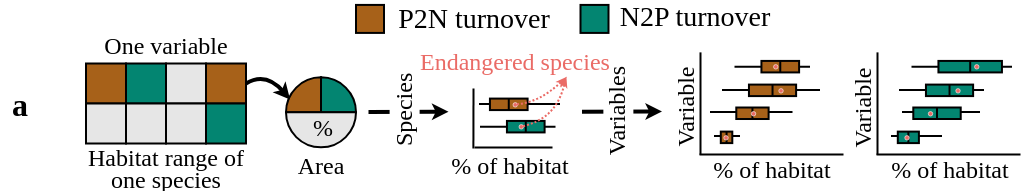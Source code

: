 <mxfile version="26.2.15">
  <diagram name="Page-1" id="c7558073-3199-34d8-9f00-42111426c3f3">
    <mxGraphModel dx="702" dy="492" grid="1" gridSize="10" guides="1" tooltips="1" connect="1" arrows="1" fold="1" page="1" pageScale="1" pageWidth="826" pageHeight="1169" background="none" math="0" shadow="0">
      <root>
        <mxCell id="0" />
        <mxCell id="1" parent="0" />
        <mxCell id="JVSTVVGn9j7_Rl-9eGPp-84" value="" style="endArrow=none;html=1;rounded=0;" parent="1" edge="1">
          <mxGeometry width="50" height="50" relative="1" as="geometry">
            <mxPoint x="389.5" y="141.0" as="sourcePoint" />
            <mxPoint x="430" y="141" as="targetPoint" />
          </mxGeometry>
        </mxCell>
        <mxCell id="t9Jcl4g-q7xanhM5zm8e-96" value="" style="whiteSpace=wrap;html=1;aspect=fixed;fillColor=light-dark(#a76119, #272727);fontFamily=Merriweather;" parent="1" vertex="1">
          <mxGeometry x="193" y="120.75" width="20" height="20" as="geometry" />
        </mxCell>
        <mxCell id="t9Jcl4g-q7xanhM5zm8e-97" value="" style="whiteSpace=wrap;html=1;aspect=fixed;fillColor=#038571;fontFamily=Merriweather;" parent="1" vertex="1">
          <mxGeometry x="213" y="120.75" width="20" height="20" as="geometry" />
        </mxCell>
        <mxCell id="t9Jcl4g-q7xanhM5zm8e-98" value="" style="whiteSpace=wrap;html=1;aspect=fixed;fillColor=#E6E6E6;fontFamily=Merriweather;" parent="1" vertex="1">
          <mxGeometry x="233" y="120.75" width="20" height="20" as="geometry" />
        </mxCell>
        <mxCell id="t9Jcl4g-q7xanhM5zm8e-99" value="" style="whiteSpace=wrap;html=1;aspect=fixed;fillColor=#A76119;fontFamily=Merriweather;" parent="1" vertex="1">
          <mxGeometry x="253" y="120.75" width="20" height="20" as="geometry" />
        </mxCell>
        <mxCell id="t9Jcl4g-q7xanhM5zm8e-101" value="" style="whiteSpace=wrap;html=1;aspect=fixed;fillColor=#E6E6E6;fontFamily=Merriweather;" parent="1" vertex="1">
          <mxGeometry x="193" y="140.75" width="20" height="20" as="geometry" />
        </mxCell>
        <mxCell id="t9Jcl4g-q7xanhM5zm8e-102" value="" style="whiteSpace=wrap;html=1;aspect=fixed;fillColor=#E6E6E6;fontFamily=Merriweather;" parent="1" vertex="1">
          <mxGeometry x="213" y="140.75" width="20" height="20" as="geometry" />
        </mxCell>
        <mxCell id="t9Jcl4g-q7xanhM5zm8e-103" value="" style="whiteSpace=wrap;html=1;aspect=fixed;fillColor=#E6E6E6;fontFamily=Merriweather;" parent="1" vertex="1">
          <mxGeometry x="233" y="140.75" width="20" height="20" as="geometry" />
        </mxCell>
        <mxCell id="t9Jcl4g-q7xanhM5zm8e-104" value="" style="whiteSpace=wrap;html=1;aspect=fixed;fillColor=#038571;fontFamily=Merriweather;" parent="1" vertex="1">
          <mxGeometry x="253" y="140.75" width="20" height="20" as="geometry" />
        </mxCell>
        <mxCell id="t9Jcl4g-q7xanhM5zm8e-111" value="" style="whiteSpace=wrap;html=1;aspect=fixed;fillColor=light-dark(#a76119, #272727);fontFamily=Merriweather;" parent="1" vertex="1">
          <mxGeometry x="328" y="91.46" width="14" height="14" as="geometry" />
        </mxCell>
        <mxCell id="t9Jcl4g-q7xanhM5zm8e-112" value="" style="whiteSpace=wrap;html=1;aspect=fixed;fillColor=#038571;fontFamily=Merriweather;" parent="1" vertex="1">
          <mxGeometry x="440.25" y="91.46" width="14" height="14" as="geometry" />
        </mxCell>
        <mxCell id="t9Jcl4g-q7xanhM5zm8e-113" value="P2N turnover" style="text;html=1;align=center;verticalAlign=middle;whiteSpace=wrap;rounded=0;fontFamily=Merriweather;fontSize=14;" parent="1" vertex="1">
          <mxGeometry x="344.39" y="95.46" width="85.61" height="8" as="geometry" />
        </mxCell>
        <mxCell id="t9Jcl4g-q7xanhM5zm8e-114" value="N2P turnover" style="text;html=1;align=center;verticalAlign=middle;whiteSpace=wrap;rounded=0;fontFamily=Merriweather;fontSize=14;" parent="1" vertex="1">
          <mxGeometry x="454.53" y="94.46" width="84.61" height="8" as="geometry" />
        </mxCell>
        <mxCell id="t9Jcl4g-q7xanhM5zm8e-116" value="&lt;div style=&quot;line-height: 90%;&quot;&gt;Habitat range of one species&lt;/div&gt;" style="text;align=center;verticalAlign=middle;rounded=0;fontFamily=Merriweather;spacing=2;horizontal=1;whiteSpace=wrap;html=1;imageHeight=24;imageWidth=24;strokeOpacity=100;arcSize=12;" parent="1" vertex="1">
          <mxGeometry x="193" y="161.75" width="80" height="22" as="geometry" />
        </mxCell>
        <mxCell id="t9Jcl4g-q7xanhM5zm8e-122" value="" style="endArrow=none;html=1;rounded=0;" parent="1" edge="1">
          <mxGeometry width="50" height="50" relative="1" as="geometry">
            <mxPoint x="387.25" y="162.75" as="sourcePoint" />
            <mxPoint x="426.25" y="162.75" as="targetPoint" />
          </mxGeometry>
        </mxCell>
        <mxCell id="t9Jcl4g-q7xanhM5zm8e-123" value="" style="endArrow=none;html=1;rounded=0;exitX=0.231;exitY=-0.23;exitDx=0;exitDy=0;exitPerimeter=0;" parent="1" source="t9Jcl4g-q7xanhM5zm8e-137" edge="1">
          <mxGeometry width="50" height="50" relative="1" as="geometry">
            <mxPoint x="386.75" y="156.88" as="sourcePoint" />
            <mxPoint x="386.75" y="133.25" as="targetPoint" />
          </mxGeometry>
        </mxCell>
        <mxCell id="t9Jcl4g-q7xanhM5zm8e-125" value="" style="rounded=0;whiteSpace=wrap;html=1;spacing=2;fillColor=light-dark(#A76119,#272727);strokeColor=default;rotation=90;" parent="1" vertex="1">
          <mxGeometry x="401.51" y="131.75" width="5.75" height="18.83" as="geometry" />
        </mxCell>
        <mxCell id="t9Jcl4g-q7xanhM5zm8e-137" value="% of habitat" style="text;html=1;align=center;verticalAlign=middle;whiteSpace=wrap;rounded=0;fontFamily=Merriweather;rotation=0;" parent="1" vertex="1">
          <mxGeometry x="371.51" y="166" width="65.75" height="12" as="geometry" />
        </mxCell>
        <mxCell id="t9Jcl4g-q7xanhM5zm8e-147" value="" style="verticalLabelPosition=bottom;verticalAlign=top;html=1;shape=mxgraph.basic.pie;startAngle=0.75;endAngle=0;fillColor=#A76119;strokeWidth=1;" parent="1" vertex="1">
          <mxGeometry x="293" y="127.68" width="35" height="35" as="geometry" />
        </mxCell>
        <mxCell id="t9Jcl4g-q7xanhM5zm8e-148" value="" style="verticalLabelPosition=bottom;verticalAlign=top;html=1;shape=mxgraph.basic.pie;startAngle=0;endAngle=0.25;fillColor=#038571;strokeWidth=1;" parent="1" vertex="1">
          <mxGeometry x="293" y="127.68" width="35" height="35" as="geometry" />
        </mxCell>
        <mxCell id="t9Jcl4g-q7xanhM5zm8e-149" value="" style="verticalLabelPosition=bottom;verticalAlign=top;html=1;shape=mxgraph.basic.pie;startAngle=0.25;endAngle=0.75;fillColor=#E6E6E6;strokeWidth=1;" parent="1" vertex="1">
          <mxGeometry x="293" y="127.68" width="35" height="35" as="geometry" />
        </mxCell>
        <mxCell id="t9Jcl4g-q7xanhM5zm8e-151" value="%" style="text;html=1;align=center;verticalAlign=middle;whiteSpace=wrap;rounded=0;fontFamily=Merriweather;" parent="1" vertex="1">
          <mxGeometry x="295" y="147.18" width="33" height="12" as="geometry" />
        </mxCell>
        <mxCell id="t9Jcl4g-q7xanhM5zm8e-153" value="" style="endArrow=classic;html=1;rounded=0;strokeWidth=2;endSize=2;startSize=2;" parent="1" edge="1">
          <mxGeometry width="50" height="50" relative="1" as="geometry">
            <mxPoint x="441" y="144.85" as="sourcePoint" />
            <mxPoint x="481" y="144.76" as="targetPoint" />
          </mxGeometry>
        </mxCell>
        <mxCell id="t9Jcl4g-q7xanhM5zm8e-154" value="&lt;font style=&quot;font-size: 12px;&quot; face=&quot;Merriweather&quot;&gt;Variables&lt;/font&gt;" style="edgeLabel;html=1;align=center;verticalAlign=middle;resizable=0;points=[];rotation=-90;" parent="t9Jcl4g-q7xanhM5zm8e-153" vertex="1" connectable="0">
          <mxGeometry x="-0.204" y="-1" relative="1" as="geometry">
            <mxPoint x="1" y="-1" as="offset" />
          </mxGeometry>
        </mxCell>
        <mxCell id="t9Jcl4g-q7xanhM5zm8e-157" value="" style="curved=1;endArrow=classic;html=1;rounded=0;endSize=2;startSize=2;strokeWidth=2;entryX=0.058;entryY=0.318;entryDx=0;entryDy=0;entryPerimeter=0;exitX=1;exitY=0.5;exitDx=0;exitDy=0;" parent="1" source="t9Jcl4g-q7xanhM5zm8e-99" target="t9Jcl4g-q7xanhM5zm8e-147" edge="1">
          <mxGeometry width="50" height="50" relative="1" as="geometry">
            <mxPoint x="273" y="125.75" as="sourcePoint" />
            <mxPoint x="302.94" y="129.5" as="targetPoint" />
            <Array as="points">
              <mxPoint x="283" y="124.75" />
            </Array>
          </mxGeometry>
        </mxCell>
        <mxCell id="t9Jcl4g-q7xanhM5zm8e-161" value="&lt;div style=&quot;line-height: 90%;&quot;&gt;Endangered species&lt;/div&gt;" style="text;html=1;align=left;verticalAlign=middle;whiteSpace=wrap;rounded=0;fontFamily=Merriweather;fontColor=#EA6B66;" parent="1" vertex="1">
          <mxGeometry x="358.32" y="112.92" width="99.68" height="14.75" as="geometry" />
        </mxCell>
        <mxCell id="t9Jcl4g-q7xanhM5zm8e-163" value="" style="endArrow=none;html=1;rounded=0;" parent="1" edge="1">
          <mxGeometry width="50" height="50" relative="1" as="geometry">
            <mxPoint x="500.25" y="166.37" as="sourcePoint" />
            <mxPoint x="500.25" y="115.19" as="targetPoint" />
          </mxGeometry>
        </mxCell>
        <mxCell id="t9Jcl4g-q7xanhM5zm8e-173" value="Variable" style="text;html=1;align=center;verticalAlign=middle;whiteSpace=wrap;rounded=0;fontFamily=Merriweather;rotation=-90;" parent="1" vertex="1">
          <mxGeometry x="472.75" y="137.3" width="40" height="10.43" as="geometry" />
        </mxCell>
        <mxCell id="t9Jcl4g-q7xanhM5zm8e-174" value="" style="endArrow=none;html=1;rounded=0;exitX=0;exitY=0;exitDx=0;exitDy=0;" parent="1" edge="1">
          <mxGeometry width="50" height="50" relative="1" as="geometry">
            <mxPoint x="499.75" y="166.19" as="sourcePoint" />
            <mxPoint x="571.75" y="166.19" as="targetPoint" />
          </mxGeometry>
        </mxCell>
        <mxCell id="evcmtG2pBrmlfLZdstya-1" value="Area" style="text;html=1;align=center;verticalAlign=middle;whiteSpace=wrap;rounded=0;fontFamily=Merriweather;" parent="1" vertex="1">
          <mxGeometry x="296.25" y="165.75" width="28.5" height="12" as="geometry" />
        </mxCell>
        <mxCell id="JVSTVVGn9j7_Rl-9eGPp-77" value="" style="endArrow=classic;html=1;rounded=0;strokeWidth=2;endSize=2;startSize=2;" parent="1" edge="1">
          <mxGeometry width="50" height="50" relative="1" as="geometry">
            <mxPoint x="334.25" y="144.98" as="sourcePoint" />
            <mxPoint x="374.25" y="144.89" as="targetPoint" />
          </mxGeometry>
        </mxCell>
        <mxCell id="JVSTVVGn9j7_Rl-9eGPp-78" value="&lt;font style=&quot;font-size: 12px;&quot; face=&quot;Merriweather&quot;&gt;Species&lt;/font&gt;" style="edgeLabel;html=1;align=center;verticalAlign=middle;resizable=0;points=[];rotation=-90;" parent="JVSTVVGn9j7_Rl-9eGPp-77" vertex="1" connectable="0">
          <mxGeometry x="-0.204" y="-1" relative="1" as="geometry">
            <mxPoint x="1" y="-1" as="offset" />
          </mxGeometry>
        </mxCell>
        <mxCell id="JVSTVVGn9j7_Rl-9eGPp-82" value="One variable" style="text;html=1;align=center;verticalAlign=middle;whiteSpace=wrap;rounded=0;fontFamily=Merriweather;" parent="1" vertex="1">
          <mxGeometry x="199.19" y="106.46" width="67.62" height="12" as="geometry" />
        </mxCell>
        <mxCell id="JVSTVVGn9j7_Rl-9eGPp-85" value="" style="endArrow=none;html=1;rounded=0;entryX=0;entryY=0.5;entryDx=0;entryDy=0;exitX=1;exitY=0.5;exitDx=0;exitDy=0;" parent="1" source="t9Jcl4g-q7xanhM5zm8e-125" target="t9Jcl4g-q7xanhM5zm8e-125" edge="1">
          <mxGeometry width="50" height="50" relative="1" as="geometry">
            <mxPoint x="398.38" y="170.75" as="sourcePoint" />
            <mxPoint x="398.38" y="130.32" as="targetPoint" />
          </mxGeometry>
        </mxCell>
        <mxCell id="JVSTVVGn9j7_Rl-9eGPp-87" value="" style="endArrow=none;html=1;rounded=0;" parent="1" edge="1">
          <mxGeometry width="50" height="50" relative="1" as="geometry">
            <mxPoint x="390" y="152.33" as="sourcePoint" />
            <mxPoint x="427.75" y="152.33" as="targetPoint" />
          </mxGeometry>
        </mxCell>
        <mxCell id="JVSTVVGn9j7_Rl-9eGPp-88" value="" style="rounded=0;whiteSpace=wrap;html=1;spacing=2;fillColor=light-dark(#038571,#272727);strokeColor=default;rotation=90;" parent="1" vertex="1">
          <mxGeometry x="410.01" y="142.92" width="5.75" height="18.83" as="geometry" />
        </mxCell>
        <mxCell id="JVSTVVGn9j7_Rl-9eGPp-89" value="" style="endArrow=none;html=1;rounded=0;entryX=0;entryY=0.5;entryDx=0;entryDy=0;exitX=1;exitY=0.5;exitDx=0;exitDy=0;" parent="1" source="JVSTVVGn9j7_Rl-9eGPp-88" target="JVSTVVGn9j7_Rl-9eGPp-88" edge="1">
          <mxGeometry width="50" height="50" relative="1" as="geometry">
            <mxPoint x="406.88" y="181.92" as="sourcePoint" />
            <mxPoint x="406.88" y="141.49" as="targetPoint" />
          </mxGeometry>
        </mxCell>
        <mxCell id="JVSTVVGn9j7_Rl-9eGPp-91" value="" style="ellipse;whiteSpace=wrap;html=1;aspect=fixed;strokeColor=#FFFFFF;fillColor=#EA6B66;strokeWidth=0.3;fontColor=#EA6B66;" parent="1" vertex="1">
          <mxGeometry x="406.25" y="140.04" width="2.25" height="2.25" as="geometry" />
        </mxCell>
        <mxCell id="JVSTVVGn9j7_Rl-9eGPp-92" value="" style="ellipse;whiteSpace=wrap;html=1;aspect=fixed;strokeColor=#FFFFFF;fillColor=#EA6B66;strokeWidth=0.3;fontColor=#EA6B66;" parent="1" vertex="1">
          <mxGeometry x="409.25" y="151.04" width="2.25" height="2.25" as="geometry" />
        </mxCell>
        <mxCell id="JVSTVVGn9j7_Rl-9eGPp-98" value="% of habitat" style="text;html=1;align=center;verticalAlign=middle;whiteSpace=wrap;rounded=0;fontFamily=Merriweather;rotation=0;" parent="1" vertex="1">
          <mxGeometry x="503.25" y="168.19" width="65.75" height="12" as="geometry" />
        </mxCell>
        <mxCell id="JVSTVVGn9j7_Rl-9eGPp-100" value="" style="curved=1;endArrow=classicThin;html=1;rounded=0;entryX=0.75;entryY=1;entryDx=0;entryDy=0;exitX=1;exitY=0.5;exitDx=0;exitDy=0;endSize=2;startSize=2;endFill=0;dashed=1;dashPattern=1 1;strokeColor=#EA6B66;" parent="1" source="JVSTVVGn9j7_Rl-9eGPp-91" target="t9Jcl4g-q7xanhM5zm8e-161" edge="1">
          <mxGeometry width="50" height="50" relative="1" as="geometry">
            <mxPoint x="390" y="180" as="sourcePoint" />
            <mxPoint x="440" y="130" as="targetPoint" />
            <Array as="points">
              <mxPoint x="420" y="140" />
            </Array>
          </mxGeometry>
        </mxCell>
        <mxCell id="JVSTVVGn9j7_Rl-9eGPp-102" value="" style="curved=1;endArrow=classicThin;html=1;rounded=0;entryX=0.75;entryY=1;entryDx=0;entryDy=0;exitX=1;exitY=0.5;exitDx=0;exitDy=0;endSize=2;startSize=2;endFill=0;dashed=1;dashPattern=1 1;strokeColor=#EA6B66;" parent="1" source="JVSTVVGn9j7_Rl-9eGPp-92" target="t9Jcl4g-q7xanhM5zm8e-161" edge="1">
          <mxGeometry width="50" height="50" relative="1" as="geometry">
            <mxPoint x="419" y="151" as="sourcePoint" />
            <mxPoint x="425" y="135" as="targetPoint" />
            <Array as="points">
              <mxPoint x="420" y="150" />
              <mxPoint x="430" y="140" />
            </Array>
          </mxGeometry>
        </mxCell>
        <mxCell id="JVSTVVGn9j7_Rl-9eGPp-103" value="" style="endArrow=none;html=1;rounded=0;" parent="1" edge="1">
          <mxGeometry width="50" height="50" relative="1" as="geometry">
            <mxPoint x="517.25" y="122.33" as="sourcePoint" />
            <mxPoint x="555" y="122.33" as="targetPoint" />
          </mxGeometry>
        </mxCell>
        <mxCell id="JVSTVVGn9j7_Rl-9eGPp-104" value="" style="rounded=0;whiteSpace=wrap;html=1;spacing=2;fillColor=light-dark(#A76119,#272727);strokeColor=default;rotation=90;" parent="1" vertex="1">
          <mxGeometry x="537.26" y="112.92" width="5.75" height="18.83" as="geometry" />
        </mxCell>
        <mxCell id="JVSTVVGn9j7_Rl-9eGPp-105" value="" style="endArrow=none;html=1;rounded=0;entryX=0;entryY=0.5;entryDx=0;entryDy=0;exitX=1;exitY=0.5;exitDx=0;exitDy=0;" parent="1" source="JVSTVVGn9j7_Rl-9eGPp-104" target="JVSTVVGn9j7_Rl-9eGPp-104" edge="1">
          <mxGeometry width="50" height="50" relative="1" as="geometry">
            <mxPoint x="534.13" y="151.92" as="sourcePoint" />
            <mxPoint x="534.13" y="111.49" as="targetPoint" />
          </mxGeometry>
        </mxCell>
        <mxCell id="JVSTVVGn9j7_Rl-9eGPp-106" value="" style="ellipse;whiteSpace=wrap;html=1;aspect=fixed;strokeColor=#FFFFFF;fillColor=#EA6B66;strokeWidth=0.3;fontColor=#EA6B66;" parent="1" vertex="1">
          <mxGeometry x="536.5" y="121.04" width="2.25" height="2.25" as="geometry" />
        </mxCell>
        <mxCell id="JVSTVVGn9j7_Rl-9eGPp-107" value="" style="endArrow=none;html=1;rounded=0;" parent="1" edge="1">
          <mxGeometry width="50" height="50" relative="1" as="geometry">
            <mxPoint x="511" y="134.0" as="sourcePoint" />
            <mxPoint x="560" y="134" as="targetPoint" />
          </mxGeometry>
        </mxCell>
        <mxCell id="JVSTVVGn9j7_Rl-9eGPp-108" value="" style="rounded=0;whiteSpace=wrap;html=1;spacing=2;fillColor=light-dark(#A76119,#272727);strokeColor=default;rotation=90;" parent="1" vertex="1">
          <mxGeometry x="533.39" y="122.38" width="5.75" height="23.58" as="geometry" />
        </mxCell>
        <mxCell id="JVSTVVGn9j7_Rl-9eGPp-109" value="" style="endArrow=none;html=1;rounded=0;entryX=0;entryY=0.5;entryDx=0;entryDy=0;exitX=1;exitY=0.5;exitDx=0;exitDy=0;" parent="1" source="JVSTVVGn9j7_Rl-9eGPp-108" target="JVSTVVGn9j7_Rl-9eGPp-108" edge="1">
          <mxGeometry width="50" height="50" relative="1" as="geometry">
            <mxPoint x="527.88" y="163.75" as="sourcePoint" />
            <mxPoint x="527.88" y="123.32" as="targetPoint" />
          </mxGeometry>
        </mxCell>
        <mxCell id="JVSTVVGn9j7_Rl-9eGPp-110" value="" style="ellipse;whiteSpace=wrap;html=1;aspect=fixed;strokeColor=#FFFFFF;fillColor=#EA6B66;strokeWidth=0.3;fontColor=#EA6B66;" parent="1" vertex="1">
          <mxGeometry x="539.14" y="133.05" width="2.25" height="2.25" as="geometry" />
        </mxCell>
        <mxCell id="JVSTVVGn9j7_Rl-9eGPp-111" value="" style="endArrow=none;html=1;rounded=0;" parent="1" edge="1">
          <mxGeometry width="50" height="50" relative="1" as="geometry">
            <mxPoint x="505" y="145" as="sourcePoint" />
            <mxPoint x="546.25" y="145" as="targetPoint" />
          </mxGeometry>
        </mxCell>
        <mxCell id="JVSTVVGn9j7_Rl-9eGPp-112" value="" style="rounded=0;whiteSpace=wrap;html=1;spacing=2;fillColor=light-dark(#A76119,#272727);strokeColor=default;rotation=90;" parent="1" vertex="1">
          <mxGeometry x="523.35" y="137.55" width="5.75" height="16.16" as="geometry" />
        </mxCell>
        <mxCell id="JVSTVVGn9j7_Rl-9eGPp-113" value="" style="endArrow=none;html=1;rounded=0;entryX=0;entryY=0.5;entryDx=0;entryDy=0;exitX=1;exitY=0.5;exitDx=0;exitDy=0;" parent="1" source="JVSTVVGn9j7_Rl-9eGPp-112" target="JVSTVVGn9j7_Rl-9eGPp-112" edge="1">
          <mxGeometry width="50" height="50" relative="1" as="geometry">
            <mxPoint x="514.13" y="175.21" as="sourcePoint" />
            <mxPoint x="514.13" y="134.78" as="targetPoint" />
          </mxGeometry>
        </mxCell>
        <mxCell id="JVSTVVGn9j7_Rl-9eGPp-114" value="" style="ellipse;whiteSpace=wrap;html=1;aspect=fixed;strokeColor=#FFFFFF;fillColor=#EA6B66;strokeWidth=0.3;fontColor=#EA6B66;" parent="1" vertex="1">
          <mxGeometry x="525.39" y="144.51" width="2.25" height="2.25" as="geometry" />
        </mxCell>
        <mxCell id="JVSTVVGn9j7_Rl-9eGPp-115" value="" style="endArrow=none;html=1;rounded=0;" parent="1" edge="1">
          <mxGeometry width="50" height="50" relative="1" as="geometry">
            <mxPoint x="507" y="157" as="sourcePoint" />
            <mxPoint x="520" y="157" as="targetPoint" />
          </mxGeometry>
        </mxCell>
        <mxCell id="JVSTVVGn9j7_Rl-9eGPp-116" value="" style="rounded=0;whiteSpace=wrap;html=1;spacing=2;fillColor=light-dark(#A76119,#272727);strokeColor=default;rotation=90;" parent="1" vertex="1">
          <mxGeometry x="510.4" y="154.8" width="5.75" height="5.75" as="geometry" />
        </mxCell>
        <mxCell id="JVSTVVGn9j7_Rl-9eGPp-117" value="" style="endArrow=none;html=1;rounded=0;entryX=0;entryY=0.5;entryDx=0;entryDy=0;exitX=1;exitY=0.5;exitDx=0;exitDy=0;" parent="1" source="JVSTVVGn9j7_Rl-9eGPp-116" target="JVSTVVGn9j7_Rl-9eGPp-116" edge="1">
          <mxGeometry width="50" height="50" relative="1" as="geometry">
            <mxPoint x="506.38" y="187.25" as="sourcePoint" />
            <mxPoint x="506.38" y="146.82" as="targetPoint" />
          </mxGeometry>
        </mxCell>
        <mxCell id="JVSTVVGn9j7_Rl-9eGPp-118" value="" style="ellipse;whiteSpace=wrap;html=1;aspect=fixed;strokeColor=#FFFFFF;fillColor=#EA6B66;strokeWidth=0.3;fontColor=#EA6B66;" parent="1" vertex="1">
          <mxGeometry x="511.64" y="156.55" width="2.25" height="2.25" as="geometry" />
        </mxCell>
        <mxCell id="JVSTVVGn9j7_Rl-9eGPp-120" value="" style="endArrow=none;html=1;rounded=0;" parent="1" edge="1">
          <mxGeometry width="50" height="50" relative="1" as="geometry">
            <mxPoint x="588.75" y="166.37" as="sourcePoint" />
            <mxPoint x="588.75" y="115.19" as="targetPoint" />
          </mxGeometry>
        </mxCell>
        <mxCell id="JVSTVVGn9j7_Rl-9eGPp-121" value="Variable" style="text;html=1;align=center;verticalAlign=middle;whiteSpace=wrap;rounded=0;fontFamily=Merriweather;rotation=-90;" parent="1" vertex="1">
          <mxGeometry x="561.25" y="137.3" width="40" height="10.43" as="geometry" />
        </mxCell>
        <mxCell id="JVSTVVGn9j7_Rl-9eGPp-122" value="" style="endArrow=none;html=1;rounded=0;exitX=0;exitY=0;exitDx=0;exitDy=0;" parent="1" edge="1">
          <mxGeometry width="50" height="50" relative="1" as="geometry">
            <mxPoint x="588.25" y="166.19" as="sourcePoint" />
            <mxPoint x="660.25" y="166.19" as="targetPoint" />
          </mxGeometry>
        </mxCell>
        <mxCell id="JVSTVVGn9j7_Rl-9eGPp-123" value="% of habitat" style="text;html=1;align=center;verticalAlign=middle;whiteSpace=wrap;rounded=0;fontFamily=Merriweather;rotation=0;" parent="1" vertex="1">
          <mxGeometry x="591.75" y="168.19" width="65.75" height="12" as="geometry" />
        </mxCell>
        <mxCell id="JVSTVVGn9j7_Rl-9eGPp-124" value="" style="endArrow=none;html=1;rounded=0;" parent="1" edge="1">
          <mxGeometry width="50" height="50" relative="1" as="geometry">
            <mxPoint x="605.75" y="122.33" as="sourcePoint" />
            <mxPoint x="656" y="122.33" as="targetPoint" />
          </mxGeometry>
        </mxCell>
        <mxCell id="JVSTVVGn9j7_Rl-9eGPp-125" value="" style="rounded=0;whiteSpace=wrap;html=1;spacing=2;fillColor=light-dark(#038571,#272727);strokeColor=default;rotation=90;" parent="1" vertex="1">
          <mxGeometry x="632.22" y="106.46" width="5.75" height="31.75" as="geometry" />
        </mxCell>
        <mxCell id="JVSTVVGn9j7_Rl-9eGPp-126" value="" style="endArrow=none;html=1;rounded=0;entryX=0;entryY=0.5;entryDx=0;entryDy=0;exitX=1;exitY=0.5;exitDx=0;exitDy=0;" parent="1" source="JVSTVVGn9j7_Rl-9eGPp-125" target="JVSTVVGn9j7_Rl-9eGPp-125" edge="1">
          <mxGeometry width="50" height="50" relative="1" as="geometry">
            <mxPoint x="622.63" y="151.92" as="sourcePoint" />
            <mxPoint x="622.63" y="111.49" as="targetPoint" />
          </mxGeometry>
        </mxCell>
        <mxCell id="JVSTVVGn9j7_Rl-9eGPp-127" value="" style="ellipse;whiteSpace=wrap;html=1;aspect=fixed;strokeColor=#FFFFFF;fillColor=#EA6B66;strokeWidth=0.3;fontColor=#EA6B66;" parent="1" vertex="1">
          <mxGeometry x="637" y="121.04" width="2.25" height="2.25" as="geometry" />
        </mxCell>
        <mxCell id="JVSTVVGn9j7_Rl-9eGPp-128" value="" style="endArrow=none;html=1;rounded=0;" parent="1" edge="1">
          <mxGeometry width="50" height="50" relative="1" as="geometry">
            <mxPoint x="599.5" y="134.0" as="sourcePoint" />
            <mxPoint x="642" y="134" as="targetPoint" />
          </mxGeometry>
        </mxCell>
        <mxCell id="JVSTVVGn9j7_Rl-9eGPp-129" value="" style="rounded=0;whiteSpace=wrap;html=1;spacing=2;fillColor=light-dark(#038571,#272727);strokeColor=default;rotation=90;" parent="1" vertex="1">
          <mxGeometry x="621.89" y="122.38" width="5.75" height="23.58" as="geometry" />
        </mxCell>
        <mxCell id="JVSTVVGn9j7_Rl-9eGPp-130" value="" style="endArrow=none;html=1;rounded=0;entryX=0;entryY=0.5;entryDx=0;entryDy=0;exitX=1;exitY=0.5;exitDx=0;exitDy=0;" parent="1" source="JVSTVVGn9j7_Rl-9eGPp-129" target="JVSTVVGn9j7_Rl-9eGPp-129" edge="1">
          <mxGeometry width="50" height="50" relative="1" as="geometry">
            <mxPoint x="616.38" y="163.75" as="sourcePoint" />
            <mxPoint x="616.38" y="123.32" as="targetPoint" />
          </mxGeometry>
        </mxCell>
        <mxCell id="JVSTVVGn9j7_Rl-9eGPp-131" value="" style="ellipse;whiteSpace=wrap;html=1;aspect=fixed;strokeColor=#FFFFFF;fillColor=#EA6B66;strokeWidth=0.3;fontColor=#EA6B66;" parent="1" vertex="1">
          <mxGeometry x="627.64" y="133.05" width="2.25" height="2.25" as="geometry" />
        </mxCell>
        <mxCell id="JVSTVVGn9j7_Rl-9eGPp-132" value="" style="endArrow=none;html=1;rounded=0;" parent="1" edge="1">
          <mxGeometry width="50" height="50" relative="1" as="geometry">
            <mxPoint x="601" y="145" as="sourcePoint" />
            <mxPoint x="640" y="145" as="targetPoint" />
          </mxGeometry>
        </mxCell>
        <mxCell id="JVSTVVGn9j7_Rl-9eGPp-133" value="" style="rounded=0;whiteSpace=wrap;html=1;spacing=2;fillColor=light-dark(#038571,#272727);strokeColor=default;rotation=90;" parent="1" vertex="1">
          <mxGeometry x="615.63" y="133.77" width="5.75" height="23.71" as="geometry" />
        </mxCell>
        <mxCell id="JVSTVVGn9j7_Rl-9eGPp-134" value="" style="endArrow=none;html=1;rounded=0;entryX=0;entryY=0.5;entryDx=0;entryDy=0;exitX=1;exitY=0.5;exitDx=0;exitDy=0;" parent="1" source="JVSTVVGn9j7_Rl-9eGPp-133" target="JVSTVVGn9j7_Rl-9eGPp-133" edge="1">
          <mxGeometry width="50" height="50" relative="1" as="geometry">
            <mxPoint x="602.63" y="175.21" as="sourcePoint" />
            <mxPoint x="602.63" y="134.78" as="targetPoint" />
          </mxGeometry>
        </mxCell>
        <mxCell id="JVSTVVGn9j7_Rl-9eGPp-135" value="" style="ellipse;whiteSpace=wrap;html=1;aspect=fixed;strokeColor=#FFFFFF;fillColor=#EA6B66;strokeWidth=0.3;fontColor=#EA6B66;" parent="1" vertex="1">
          <mxGeometry x="613.89" y="144.51" width="2.25" height="2.25" as="geometry" />
        </mxCell>
        <mxCell id="JVSTVVGn9j7_Rl-9eGPp-136" value="" style="endArrow=none;html=1;rounded=0;" parent="1" edge="1">
          <mxGeometry width="50" height="50" relative="1" as="geometry">
            <mxPoint x="595.5" y="157" as="sourcePoint" />
            <mxPoint x="621" y="157" as="targetPoint" />
          </mxGeometry>
        </mxCell>
        <mxCell id="JVSTVVGn9j7_Rl-9eGPp-137" value="" style="rounded=0;whiteSpace=wrap;html=1;spacing=2;fillColor=light-dark(#038571,#272727);strokeColor=default;rotation=90;" parent="1" vertex="1">
          <mxGeometry x="601.3" y="152.4" width="5.75" height="10.55" as="geometry" />
        </mxCell>
        <mxCell id="JVSTVVGn9j7_Rl-9eGPp-138" value="" style="endArrow=none;html=1;rounded=0;entryX=0;entryY=0.5;entryDx=0;entryDy=0;exitX=1;exitY=0.5;exitDx=0;exitDy=0;" parent="1" source="JVSTVVGn9j7_Rl-9eGPp-137" target="JVSTVVGn9j7_Rl-9eGPp-137" edge="1">
          <mxGeometry width="50" height="50" relative="1" as="geometry">
            <mxPoint x="594.88" y="187.25" as="sourcePoint" />
            <mxPoint x="594.88" y="146.82" as="targetPoint" />
          </mxGeometry>
        </mxCell>
        <mxCell id="JVSTVVGn9j7_Rl-9eGPp-139" value="" style="ellipse;whiteSpace=wrap;html=1;aspect=fixed;strokeColor=#FFFFFF;fillColor=#EA6B66;strokeWidth=0.3;fontColor=#EA6B66;" parent="1" vertex="1">
          <mxGeometry x="602.14" y="156.55" width="2.25" height="2.25" as="geometry" />
        </mxCell>
        <mxCell id="DlZ0v2EsHJOyFGuvfPoe-151" value="a" style="text;html=1;align=center;verticalAlign=middle;whiteSpace=wrap;rounded=0;fontFamily=Merriweather;spacing=0;fontStyle=1;fontSize=16;" vertex="1" parent="1">
          <mxGeometry x="150" y="131.75" width="20" height="18" as="geometry" />
        </mxCell>
      </root>
    </mxGraphModel>
  </diagram>
</mxfile>
